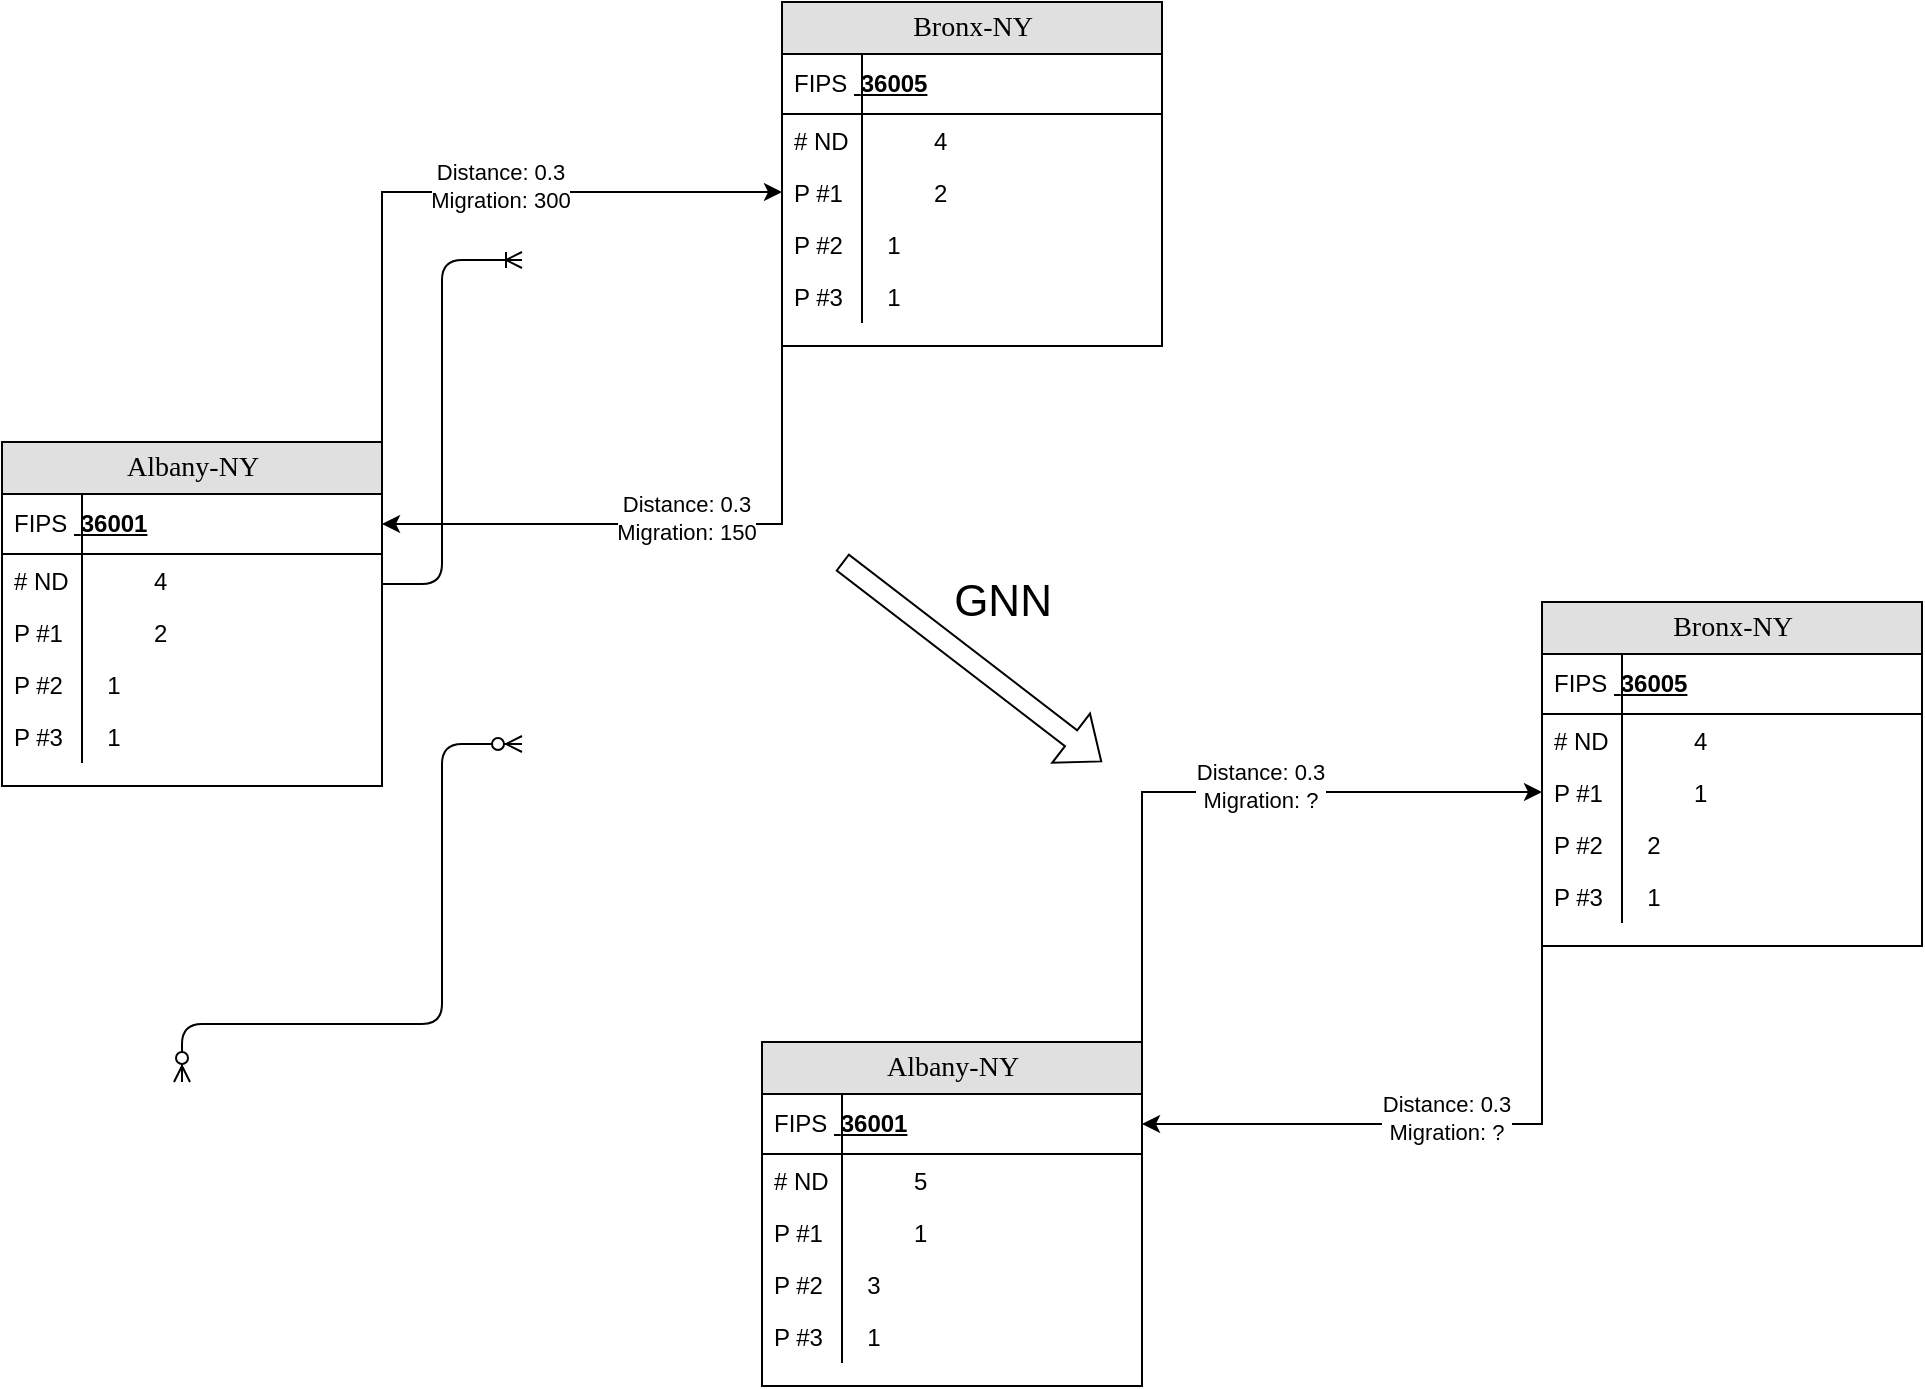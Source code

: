 <mxfile version="20.6.0" type="github">
  <diagram name="Page-1" id="e56a1550-8fbb-45ad-956c-1786394a9013">
    <mxGraphModel dx="1261" dy="819" grid="1" gridSize="10" guides="1" tooltips="1" connect="1" arrows="1" fold="1" page="1" pageScale="1" pageWidth="1100" pageHeight="850" background="none" math="0" shadow="0">
      <root>
        <mxCell id="0" />
        <mxCell id="1" parent="0" />
        <mxCell id="2e49270ec7c68f3f-55" value="" style="edgeStyle=orthogonalEdgeStyle;html=1;endArrow=ERoneToMany;startArrow=ERmandOne;labelBackgroundColor=none;fontFamily=Verdana;fontSize=14;entryX=0;entryY=0.5;exitX=0;exitY=0.5;" parent="1" source="2e49270ec7c68f3f-20" edge="1">
          <mxGeometry width="100" height="100" relative="1" as="geometry">
            <mxPoint x="100" y="430" as="sourcePoint" />
            <mxPoint x="290" y="239.0" as="targetPoint" />
            <Array as="points">
              <mxPoint x="250" y="401" />
              <mxPoint x="250" y="239" />
            </Array>
          </mxGeometry>
        </mxCell>
        <mxCell id="2e49270ec7c68f3f-56" value="" style="edgeStyle=orthogonalEdgeStyle;html=1;endArrow=ERzeroToMany;endFill=1;startArrow=ERzeroToMany;labelBackgroundColor=none;fontFamily=Verdana;fontSize=14;entryX=0;entryY=0.5;exitX=0;exitY=0.5;" parent="1" source="2e49270ec7c68f3f-49" edge="1">
          <mxGeometry width="100" height="100" relative="1" as="geometry">
            <mxPoint x="120" y="650" as="sourcePoint" />
            <mxPoint x="290" y="481.0" as="targetPoint" />
            <Array as="points">
              <mxPoint x="250" y="621" />
              <mxPoint x="250" y="481" />
            </Array>
          </mxGeometry>
        </mxCell>
        <mxCell id="WMOO4Ndq6id0mULD-ec7-13" style="edgeStyle=orthogonalEdgeStyle;rounded=0;orthogonalLoop=1;jettySize=auto;html=1;exitX=1;exitY=0;exitDx=0;exitDy=0;entryX=0;entryY=0.5;entryDx=0;entryDy=0;" edge="1" parent="1" source="2e49270ec7c68f3f-80" target="WMOO4Ndq6id0mULD-ec7-7">
          <mxGeometry relative="1" as="geometry" />
        </mxCell>
        <mxCell id="WMOO4Ndq6id0mULD-ec7-14" value="Distance: 0.3&lt;br&gt;Migration: 300" style="edgeLabel;html=1;align=center;verticalAlign=middle;resizable=0;points=[];" vertex="1" connectable="0" parent="WMOO4Ndq6id0mULD-ec7-13">
          <mxGeometry x="0.135" y="3" relative="1" as="geometry">
            <mxPoint x="-1" as="offset" />
          </mxGeometry>
        </mxCell>
        <mxCell id="2e49270ec7c68f3f-80" value="Albany-NY" style="swimlane;html=1;fontStyle=0;childLayout=stackLayout;horizontal=1;startSize=26;fillColor=#e0e0e0;horizontalStack=0;resizeParent=1;resizeLast=0;collapsible=1;marginBottom=0;swimlaneFillColor=#ffffff;align=center;rounded=0;shadow=0;comic=0;labelBackgroundColor=none;strokeWidth=1;fontFamily=Verdana;fontSize=14" parent="1" vertex="1">
          <mxGeometry x="30" y="330" width="190" height="172" as="geometry" />
        </mxCell>
        <mxCell id="2e49270ec7c68f3f-81" value="&lt;span style=&quot;white-space: pre;&quot;&gt;	&lt;/span&gt;36001" style="shape=partialRectangle;top=0;left=0;right=0;bottom=1;html=1;align=left;verticalAlign=middle;fillColor=none;spacingLeft=34;spacingRight=4;whiteSpace=wrap;overflow=hidden;rotatable=0;points=[[0,0.5],[1,0.5]];portConstraint=eastwest;dropTarget=0;fontStyle=5;" parent="2e49270ec7c68f3f-80" vertex="1">
          <mxGeometry y="26" width="190" height="30" as="geometry" />
        </mxCell>
        <mxCell id="2e49270ec7c68f3f-82" value="FIPS" style="shape=partialRectangle;top=0;left=0;bottom=0;html=1;fillColor=none;align=left;verticalAlign=middle;spacingLeft=4;spacingRight=4;whiteSpace=wrap;overflow=hidden;rotatable=0;points=[];portConstraint=eastwest;part=1;" parent="2e49270ec7c68f3f-81" vertex="1" connectable="0">
          <mxGeometry width="40" height="30" as="geometry" />
        </mxCell>
        <mxCell id="2e49270ec7c68f3f-83" value="&lt;blockquote style=&quot;margin: 0 0 0 40px; border: none; padding: 0px;&quot;&gt;4&lt;/blockquote&gt;" style="shape=partialRectangle;top=0;left=0;right=0;bottom=0;html=1;align=left;verticalAlign=top;fillColor=none;spacingLeft=34;spacingRight=4;whiteSpace=wrap;overflow=hidden;rotatable=0;points=[[0,0.5],[1,0.5]];portConstraint=eastwest;dropTarget=0;" parent="2e49270ec7c68f3f-80" vertex="1">
          <mxGeometry y="56" width="190" height="26" as="geometry" />
        </mxCell>
        <mxCell id="2e49270ec7c68f3f-84" value="# ND" style="shape=partialRectangle;top=0;left=0;bottom=0;html=1;fillColor=none;align=left;verticalAlign=top;spacingLeft=4;spacingRight=4;whiteSpace=wrap;overflow=hidden;rotatable=0;points=[];portConstraint=eastwest;part=1;" parent="2e49270ec7c68f3f-83" vertex="1" connectable="0">
          <mxGeometry width="40" height="26" as="geometry" />
        </mxCell>
        <mxCell id="2e49270ec7c68f3f-85" value="&lt;blockquote style=&quot;margin: 0 0 0 40px; border: none; padding: 0px;&quot;&gt;2&lt;/blockquote&gt;" style="shape=partialRectangle;top=0;left=0;right=0;bottom=0;html=1;align=left;verticalAlign=top;fillColor=none;spacingLeft=34;spacingRight=4;whiteSpace=wrap;overflow=hidden;rotatable=0;points=[[0,0.5],[1,0.5]];portConstraint=eastwest;dropTarget=0;" parent="2e49270ec7c68f3f-80" vertex="1">
          <mxGeometry y="82" width="190" height="26" as="geometry" />
        </mxCell>
        <mxCell id="2e49270ec7c68f3f-86" value="P #1" style="shape=partialRectangle;top=0;left=0;bottom=0;html=1;fillColor=none;align=left;verticalAlign=top;spacingLeft=4;spacingRight=4;whiteSpace=wrap;overflow=hidden;rotatable=0;points=[];portConstraint=eastwest;part=1;" parent="2e49270ec7c68f3f-85" vertex="1" connectable="0">
          <mxGeometry width="40" height="26" as="geometry" />
        </mxCell>
        <mxCell id="2e49270ec7c68f3f-87" value="&lt;span style=&quot;white-space: pre;&quot;&gt;	&lt;/span&gt;&amp;nbsp; &amp;nbsp; 1&lt;br&gt;&lt;span style=&quot;white-space: pre;&quot;&gt;&lt;/span&gt;" style="shape=partialRectangle;top=0;left=0;right=0;bottom=0;html=1;align=left;verticalAlign=top;fillColor=none;spacingLeft=34;spacingRight=4;whiteSpace=wrap;overflow=hidden;rotatable=0;points=[[0,0.5],[1,0.5]];portConstraint=eastwest;dropTarget=0;" parent="2e49270ec7c68f3f-80" vertex="1">
          <mxGeometry y="108" width="190" height="26" as="geometry" />
        </mxCell>
        <mxCell id="2e49270ec7c68f3f-88" value="P #2" style="shape=partialRectangle;top=0;left=0;bottom=0;html=1;fillColor=none;align=left;verticalAlign=top;spacingLeft=4;spacingRight=4;whiteSpace=wrap;overflow=hidden;rotatable=0;points=[];portConstraint=eastwest;part=1;" parent="2e49270ec7c68f3f-87" vertex="1" connectable="0">
          <mxGeometry width="40" height="26" as="geometry" />
        </mxCell>
        <mxCell id="2e49270ec7c68f3f-89" value="&lt;span style=&quot;white-space: pre;&quot;&gt;	&lt;/span&gt;&amp;nbsp; &amp;nbsp; 1" style="shape=partialRectangle;top=0;left=0;right=0;bottom=0;html=1;align=left;verticalAlign=top;fillColor=none;spacingLeft=34;spacingRight=4;whiteSpace=wrap;overflow=hidden;rotatable=0;points=[[0,0.5],[1,0.5]];portConstraint=eastwest;dropTarget=0;" parent="2e49270ec7c68f3f-80" vertex="1">
          <mxGeometry y="134" width="190" height="26" as="geometry" />
        </mxCell>
        <mxCell id="2e49270ec7c68f3f-90" value="P #3" style="shape=partialRectangle;top=0;left=0;bottom=0;html=1;fillColor=none;align=left;verticalAlign=top;spacingLeft=4;spacingRight=4;whiteSpace=wrap;overflow=hidden;rotatable=0;points=[];portConstraint=eastwest;part=1;" parent="2e49270ec7c68f3f-89" vertex="1" connectable="0">
          <mxGeometry width="40" height="26" as="geometry" />
        </mxCell>
        <mxCell id="WMOO4Ndq6id0mULD-ec7-15" style="edgeStyle=orthogonalEdgeStyle;rounded=0;orthogonalLoop=1;jettySize=auto;html=1;exitX=0;exitY=1;exitDx=0;exitDy=0;entryX=1;entryY=0.5;entryDx=0;entryDy=0;" edge="1" parent="1" source="WMOO4Ndq6id0mULD-ec7-2" target="2e49270ec7c68f3f-81">
          <mxGeometry relative="1" as="geometry" />
        </mxCell>
        <mxCell id="WMOO4Ndq6id0mULD-ec7-16" value="Distance: 0.3&lt;br&gt;Migration: 150" style="edgeLabel;html=1;align=center;verticalAlign=middle;resizable=0;points=[];" vertex="1" connectable="0" parent="WMOO4Ndq6id0mULD-ec7-15">
          <mxGeometry x="-0.043" y="-3" relative="1" as="geometry">
            <mxPoint x="1" as="offset" />
          </mxGeometry>
        </mxCell>
        <mxCell id="WMOO4Ndq6id0mULD-ec7-2" value="Bronx-NY" style="swimlane;html=1;fontStyle=0;childLayout=stackLayout;horizontal=1;startSize=26;fillColor=#e0e0e0;horizontalStack=0;resizeParent=1;resizeLast=0;collapsible=1;marginBottom=0;swimlaneFillColor=#ffffff;align=center;rounded=0;shadow=0;comic=0;labelBackgroundColor=none;strokeWidth=1;fontFamily=Verdana;fontSize=14" vertex="1" parent="1">
          <mxGeometry x="420" y="110" width="190" height="172" as="geometry" />
        </mxCell>
        <mxCell id="WMOO4Ndq6id0mULD-ec7-3" value="&lt;span style=&quot;white-space: pre;&quot;&gt;	&lt;/span&gt;36005" style="shape=partialRectangle;top=0;left=0;right=0;bottom=1;html=1;align=left;verticalAlign=middle;fillColor=none;spacingLeft=34;spacingRight=4;whiteSpace=wrap;overflow=hidden;rotatable=0;points=[[0,0.5],[1,0.5]];portConstraint=eastwest;dropTarget=0;fontStyle=5;" vertex="1" parent="WMOO4Ndq6id0mULD-ec7-2">
          <mxGeometry y="26" width="190" height="30" as="geometry" />
        </mxCell>
        <mxCell id="WMOO4Ndq6id0mULD-ec7-4" value="FIPS" style="shape=partialRectangle;top=0;left=0;bottom=0;html=1;fillColor=none;align=left;verticalAlign=middle;spacingLeft=4;spacingRight=4;whiteSpace=wrap;overflow=hidden;rotatable=0;points=[];portConstraint=eastwest;part=1;" vertex="1" connectable="0" parent="WMOO4Ndq6id0mULD-ec7-3">
          <mxGeometry width="40" height="30" as="geometry" />
        </mxCell>
        <mxCell id="WMOO4Ndq6id0mULD-ec7-5" value="&lt;blockquote style=&quot;margin: 0 0 0 40px; border: none; padding: 0px;&quot;&gt;4&lt;/blockquote&gt;" style="shape=partialRectangle;top=0;left=0;right=0;bottom=0;html=1;align=left;verticalAlign=top;fillColor=none;spacingLeft=34;spacingRight=4;whiteSpace=wrap;overflow=hidden;rotatable=0;points=[[0,0.5],[1,0.5]];portConstraint=eastwest;dropTarget=0;" vertex="1" parent="WMOO4Ndq6id0mULD-ec7-2">
          <mxGeometry y="56" width="190" height="26" as="geometry" />
        </mxCell>
        <mxCell id="WMOO4Ndq6id0mULD-ec7-6" value="# ND" style="shape=partialRectangle;top=0;left=0;bottom=0;html=1;fillColor=none;align=left;verticalAlign=top;spacingLeft=4;spacingRight=4;whiteSpace=wrap;overflow=hidden;rotatable=0;points=[];portConstraint=eastwest;part=1;" vertex="1" connectable="0" parent="WMOO4Ndq6id0mULD-ec7-5">
          <mxGeometry width="40" height="26" as="geometry" />
        </mxCell>
        <mxCell id="WMOO4Ndq6id0mULD-ec7-7" value="&lt;blockquote style=&quot;margin: 0 0 0 40px; border: none; padding: 0px;&quot;&gt;2&lt;/blockquote&gt;" style="shape=partialRectangle;top=0;left=0;right=0;bottom=0;html=1;align=left;verticalAlign=top;fillColor=none;spacingLeft=34;spacingRight=4;whiteSpace=wrap;overflow=hidden;rotatable=0;points=[[0,0.5],[1,0.5]];portConstraint=eastwest;dropTarget=0;" vertex="1" parent="WMOO4Ndq6id0mULD-ec7-2">
          <mxGeometry y="82" width="190" height="26" as="geometry" />
        </mxCell>
        <mxCell id="WMOO4Ndq6id0mULD-ec7-8" value="P #1" style="shape=partialRectangle;top=0;left=0;bottom=0;html=1;fillColor=none;align=left;verticalAlign=top;spacingLeft=4;spacingRight=4;whiteSpace=wrap;overflow=hidden;rotatable=0;points=[];portConstraint=eastwest;part=1;" vertex="1" connectable="0" parent="WMOO4Ndq6id0mULD-ec7-7">
          <mxGeometry width="40" height="26" as="geometry" />
        </mxCell>
        <mxCell id="WMOO4Ndq6id0mULD-ec7-9" value="&lt;span style=&quot;white-space: pre;&quot;&gt;	&lt;/span&gt;&amp;nbsp; &amp;nbsp; 1&lt;br&gt;&lt;span style=&quot;white-space: pre;&quot;&gt;&lt;/span&gt;" style="shape=partialRectangle;top=0;left=0;right=0;bottom=0;html=1;align=left;verticalAlign=top;fillColor=none;spacingLeft=34;spacingRight=4;whiteSpace=wrap;overflow=hidden;rotatable=0;points=[[0,0.5],[1,0.5]];portConstraint=eastwest;dropTarget=0;" vertex="1" parent="WMOO4Ndq6id0mULD-ec7-2">
          <mxGeometry y="108" width="190" height="26" as="geometry" />
        </mxCell>
        <mxCell id="WMOO4Ndq6id0mULD-ec7-10" value="P #2" style="shape=partialRectangle;top=0;left=0;bottom=0;html=1;fillColor=none;align=left;verticalAlign=top;spacingLeft=4;spacingRight=4;whiteSpace=wrap;overflow=hidden;rotatable=0;points=[];portConstraint=eastwest;part=1;" vertex="1" connectable="0" parent="WMOO4Ndq6id0mULD-ec7-9">
          <mxGeometry width="40" height="26" as="geometry" />
        </mxCell>
        <mxCell id="WMOO4Ndq6id0mULD-ec7-11" value="&lt;span style=&quot;white-space: pre;&quot;&gt;	&lt;/span&gt;&amp;nbsp; &amp;nbsp; 1" style="shape=partialRectangle;top=0;left=0;right=0;bottom=0;html=1;align=left;verticalAlign=top;fillColor=none;spacingLeft=34;spacingRight=4;whiteSpace=wrap;overflow=hidden;rotatable=0;points=[[0,0.5],[1,0.5]];portConstraint=eastwest;dropTarget=0;" vertex="1" parent="WMOO4Ndq6id0mULD-ec7-2">
          <mxGeometry y="134" width="190" height="26" as="geometry" />
        </mxCell>
        <mxCell id="WMOO4Ndq6id0mULD-ec7-12" value="P #3" style="shape=partialRectangle;top=0;left=0;bottom=0;html=1;fillColor=none;align=left;verticalAlign=top;spacingLeft=4;spacingRight=4;whiteSpace=wrap;overflow=hidden;rotatable=0;points=[];portConstraint=eastwest;part=1;" vertex="1" connectable="0" parent="WMOO4Ndq6id0mULD-ec7-11">
          <mxGeometry width="40" height="26" as="geometry" />
        </mxCell>
        <mxCell id="WMOO4Ndq6id0mULD-ec7-17" style="edgeStyle=orthogonalEdgeStyle;rounded=0;orthogonalLoop=1;jettySize=auto;html=1;exitX=1;exitY=0;exitDx=0;exitDy=0;entryX=0;entryY=0.5;entryDx=0;entryDy=0;" edge="1" parent="1" source="WMOO4Ndq6id0mULD-ec7-19" target="WMOO4Ndq6id0mULD-ec7-37">
          <mxGeometry relative="1" as="geometry" />
        </mxCell>
        <mxCell id="WMOO4Ndq6id0mULD-ec7-18" value="Distance: 0.3&lt;br&gt;Migration: ?" style="edgeLabel;html=1;align=center;verticalAlign=middle;resizable=0;points=[];" vertex="1" connectable="0" parent="WMOO4Ndq6id0mULD-ec7-17">
          <mxGeometry x="0.135" y="3" relative="1" as="geometry">
            <mxPoint x="-1" as="offset" />
          </mxGeometry>
        </mxCell>
        <mxCell id="WMOO4Ndq6id0mULD-ec7-19" value="Albany-NY" style="swimlane;html=1;fontStyle=0;childLayout=stackLayout;horizontal=1;startSize=26;fillColor=#e0e0e0;horizontalStack=0;resizeParent=1;resizeLast=0;collapsible=1;marginBottom=0;swimlaneFillColor=#ffffff;align=center;rounded=0;shadow=0;comic=0;labelBackgroundColor=none;strokeWidth=1;fontFamily=Verdana;fontSize=14" vertex="1" parent="1">
          <mxGeometry x="410" y="630" width="190" height="172" as="geometry" />
        </mxCell>
        <mxCell id="WMOO4Ndq6id0mULD-ec7-20" value="&lt;span style=&quot;white-space: pre;&quot;&gt;	&lt;/span&gt;36001" style="shape=partialRectangle;top=0;left=0;right=0;bottom=1;html=1;align=left;verticalAlign=middle;fillColor=none;spacingLeft=34;spacingRight=4;whiteSpace=wrap;overflow=hidden;rotatable=0;points=[[0,0.5],[1,0.5]];portConstraint=eastwest;dropTarget=0;fontStyle=5;" vertex="1" parent="WMOO4Ndq6id0mULD-ec7-19">
          <mxGeometry y="26" width="190" height="30" as="geometry" />
        </mxCell>
        <mxCell id="WMOO4Ndq6id0mULD-ec7-21" value="FIPS" style="shape=partialRectangle;top=0;left=0;bottom=0;html=1;fillColor=none;align=left;verticalAlign=middle;spacingLeft=4;spacingRight=4;whiteSpace=wrap;overflow=hidden;rotatable=0;points=[];portConstraint=eastwest;part=1;" vertex="1" connectable="0" parent="WMOO4Ndq6id0mULD-ec7-20">
          <mxGeometry width="40" height="30" as="geometry" />
        </mxCell>
        <mxCell id="WMOO4Ndq6id0mULD-ec7-22" value="&lt;blockquote style=&quot;margin: 0 0 0 40px; border: none; padding: 0px;&quot;&gt;5&lt;/blockquote&gt;" style="shape=partialRectangle;top=0;left=0;right=0;bottom=0;html=1;align=left;verticalAlign=top;fillColor=none;spacingLeft=34;spacingRight=4;whiteSpace=wrap;overflow=hidden;rotatable=0;points=[[0,0.5],[1,0.5]];portConstraint=eastwest;dropTarget=0;" vertex="1" parent="WMOO4Ndq6id0mULD-ec7-19">
          <mxGeometry y="56" width="190" height="26" as="geometry" />
        </mxCell>
        <mxCell id="WMOO4Ndq6id0mULD-ec7-23" value="# ND" style="shape=partialRectangle;top=0;left=0;bottom=0;html=1;fillColor=none;align=left;verticalAlign=top;spacingLeft=4;spacingRight=4;whiteSpace=wrap;overflow=hidden;rotatable=0;points=[];portConstraint=eastwest;part=1;" vertex="1" connectable="0" parent="WMOO4Ndq6id0mULD-ec7-22">
          <mxGeometry width="40" height="26" as="geometry" />
        </mxCell>
        <mxCell id="WMOO4Ndq6id0mULD-ec7-24" value="&lt;blockquote style=&quot;margin: 0 0 0 40px; border: none; padding: 0px;&quot;&gt;1&lt;/blockquote&gt;" style="shape=partialRectangle;top=0;left=0;right=0;bottom=0;html=1;align=left;verticalAlign=top;fillColor=none;spacingLeft=34;spacingRight=4;whiteSpace=wrap;overflow=hidden;rotatable=0;points=[[0,0.5],[1,0.5]];portConstraint=eastwest;dropTarget=0;" vertex="1" parent="WMOO4Ndq6id0mULD-ec7-19">
          <mxGeometry y="82" width="190" height="26" as="geometry" />
        </mxCell>
        <mxCell id="WMOO4Ndq6id0mULD-ec7-25" value="P #1" style="shape=partialRectangle;top=0;left=0;bottom=0;html=1;fillColor=none;align=left;verticalAlign=top;spacingLeft=4;spacingRight=4;whiteSpace=wrap;overflow=hidden;rotatable=0;points=[];portConstraint=eastwest;part=1;" vertex="1" connectable="0" parent="WMOO4Ndq6id0mULD-ec7-24">
          <mxGeometry width="40" height="26" as="geometry" />
        </mxCell>
        <mxCell id="WMOO4Ndq6id0mULD-ec7-26" value="&lt;span style=&quot;white-space: pre;&quot;&gt;	&lt;/span&gt;&amp;nbsp; &amp;nbsp; 3&lt;br&gt;&lt;span style=&quot;white-space: pre;&quot;&gt;&lt;/span&gt;" style="shape=partialRectangle;top=0;left=0;right=0;bottom=0;html=1;align=left;verticalAlign=top;fillColor=none;spacingLeft=34;spacingRight=4;whiteSpace=wrap;overflow=hidden;rotatable=0;points=[[0,0.5],[1,0.5]];portConstraint=eastwest;dropTarget=0;" vertex="1" parent="WMOO4Ndq6id0mULD-ec7-19">
          <mxGeometry y="108" width="190" height="26" as="geometry" />
        </mxCell>
        <mxCell id="WMOO4Ndq6id0mULD-ec7-27" value="P #2" style="shape=partialRectangle;top=0;left=0;bottom=0;html=1;fillColor=none;align=left;verticalAlign=top;spacingLeft=4;spacingRight=4;whiteSpace=wrap;overflow=hidden;rotatable=0;points=[];portConstraint=eastwest;part=1;" vertex="1" connectable="0" parent="WMOO4Ndq6id0mULD-ec7-26">
          <mxGeometry width="40" height="26" as="geometry" />
        </mxCell>
        <mxCell id="WMOO4Ndq6id0mULD-ec7-28" value="&lt;span style=&quot;white-space: pre;&quot;&gt;	&lt;/span&gt;&amp;nbsp; &amp;nbsp; 1" style="shape=partialRectangle;top=0;left=0;right=0;bottom=0;html=1;align=left;verticalAlign=top;fillColor=none;spacingLeft=34;spacingRight=4;whiteSpace=wrap;overflow=hidden;rotatable=0;points=[[0,0.5],[1,0.5]];portConstraint=eastwest;dropTarget=0;" vertex="1" parent="WMOO4Ndq6id0mULD-ec7-19">
          <mxGeometry y="134" width="190" height="26" as="geometry" />
        </mxCell>
        <mxCell id="WMOO4Ndq6id0mULD-ec7-29" value="P #3" style="shape=partialRectangle;top=0;left=0;bottom=0;html=1;fillColor=none;align=left;verticalAlign=top;spacingLeft=4;spacingRight=4;whiteSpace=wrap;overflow=hidden;rotatable=0;points=[];portConstraint=eastwest;part=1;" vertex="1" connectable="0" parent="WMOO4Ndq6id0mULD-ec7-28">
          <mxGeometry width="40" height="26" as="geometry" />
        </mxCell>
        <mxCell id="WMOO4Ndq6id0mULD-ec7-30" style="edgeStyle=orthogonalEdgeStyle;rounded=0;orthogonalLoop=1;jettySize=auto;html=1;exitX=0;exitY=1;exitDx=0;exitDy=0;entryX=1;entryY=0.5;entryDx=0;entryDy=0;" edge="1" parent="1" source="WMOO4Ndq6id0mULD-ec7-32" target="WMOO4Ndq6id0mULD-ec7-20">
          <mxGeometry relative="1" as="geometry" />
        </mxCell>
        <mxCell id="WMOO4Ndq6id0mULD-ec7-31" value="Distance: 0.3&lt;br&gt;Migration: ?" style="edgeLabel;html=1;align=center;verticalAlign=middle;resizable=0;points=[];" vertex="1" connectable="0" parent="WMOO4Ndq6id0mULD-ec7-30">
          <mxGeometry x="-0.043" y="-3" relative="1" as="geometry">
            <mxPoint x="1" as="offset" />
          </mxGeometry>
        </mxCell>
        <mxCell id="WMOO4Ndq6id0mULD-ec7-32" value="Bronx-NY" style="swimlane;html=1;fontStyle=0;childLayout=stackLayout;horizontal=1;startSize=26;fillColor=#e0e0e0;horizontalStack=0;resizeParent=1;resizeLast=0;collapsible=1;marginBottom=0;swimlaneFillColor=#ffffff;align=center;rounded=0;shadow=0;comic=0;labelBackgroundColor=none;strokeWidth=1;fontFamily=Verdana;fontSize=14" vertex="1" parent="1">
          <mxGeometry x="800" y="410" width="190" height="172" as="geometry" />
        </mxCell>
        <mxCell id="WMOO4Ndq6id0mULD-ec7-33" value="&lt;span style=&quot;white-space: pre;&quot;&gt;	&lt;/span&gt;36005" style="shape=partialRectangle;top=0;left=0;right=0;bottom=1;html=1;align=left;verticalAlign=middle;fillColor=none;spacingLeft=34;spacingRight=4;whiteSpace=wrap;overflow=hidden;rotatable=0;points=[[0,0.5],[1,0.5]];portConstraint=eastwest;dropTarget=0;fontStyle=5;" vertex="1" parent="WMOO4Ndq6id0mULD-ec7-32">
          <mxGeometry y="26" width="190" height="30" as="geometry" />
        </mxCell>
        <mxCell id="WMOO4Ndq6id0mULD-ec7-34" value="FIPS" style="shape=partialRectangle;top=0;left=0;bottom=0;html=1;fillColor=none;align=left;verticalAlign=middle;spacingLeft=4;spacingRight=4;whiteSpace=wrap;overflow=hidden;rotatable=0;points=[];portConstraint=eastwest;part=1;" vertex="1" connectable="0" parent="WMOO4Ndq6id0mULD-ec7-33">
          <mxGeometry width="40" height="30" as="geometry" />
        </mxCell>
        <mxCell id="WMOO4Ndq6id0mULD-ec7-35" value="&lt;blockquote style=&quot;margin: 0 0 0 40px; border: none; padding: 0px;&quot;&gt;4&lt;/blockquote&gt;" style="shape=partialRectangle;top=0;left=0;right=0;bottom=0;html=1;align=left;verticalAlign=top;fillColor=none;spacingLeft=34;spacingRight=4;whiteSpace=wrap;overflow=hidden;rotatable=0;points=[[0,0.5],[1,0.5]];portConstraint=eastwest;dropTarget=0;" vertex="1" parent="WMOO4Ndq6id0mULD-ec7-32">
          <mxGeometry y="56" width="190" height="26" as="geometry" />
        </mxCell>
        <mxCell id="WMOO4Ndq6id0mULD-ec7-36" value="# ND" style="shape=partialRectangle;top=0;left=0;bottom=0;html=1;fillColor=none;align=left;verticalAlign=top;spacingLeft=4;spacingRight=4;whiteSpace=wrap;overflow=hidden;rotatable=0;points=[];portConstraint=eastwest;part=1;" vertex="1" connectable="0" parent="WMOO4Ndq6id0mULD-ec7-35">
          <mxGeometry width="40" height="26" as="geometry" />
        </mxCell>
        <mxCell id="WMOO4Ndq6id0mULD-ec7-37" value="&lt;blockquote style=&quot;margin: 0 0 0 40px; border: none; padding: 0px;&quot;&gt;1&lt;/blockquote&gt;" style="shape=partialRectangle;top=0;left=0;right=0;bottom=0;html=1;align=left;verticalAlign=top;fillColor=none;spacingLeft=34;spacingRight=4;whiteSpace=wrap;overflow=hidden;rotatable=0;points=[[0,0.5],[1,0.5]];portConstraint=eastwest;dropTarget=0;" vertex="1" parent="WMOO4Ndq6id0mULD-ec7-32">
          <mxGeometry y="82" width="190" height="26" as="geometry" />
        </mxCell>
        <mxCell id="WMOO4Ndq6id0mULD-ec7-38" value="P #1" style="shape=partialRectangle;top=0;left=0;bottom=0;html=1;fillColor=none;align=left;verticalAlign=top;spacingLeft=4;spacingRight=4;whiteSpace=wrap;overflow=hidden;rotatable=0;points=[];portConstraint=eastwest;part=1;" vertex="1" connectable="0" parent="WMOO4Ndq6id0mULD-ec7-37">
          <mxGeometry width="40" height="26" as="geometry" />
        </mxCell>
        <mxCell id="WMOO4Ndq6id0mULD-ec7-39" value="&lt;span style=&quot;white-space: pre;&quot;&gt;	&lt;/span&gt;&amp;nbsp; &amp;nbsp; 2&lt;br&gt;&lt;span style=&quot;white-space: pre;&quot;&gt;&lt;/span&gt;" style="shape=partialRectangle;top=0;left=0;right=0;bottom=0;html=1;align=left;verticalAlign=top;fillColor=none;spacingLeft=34;spacingRight=4;whiteSpace=wrap;overflow=hidden;rotatable=0;points=[[0,0.5],[1,0.5]];portConstraint=eastwest;dropTarget=0;" vertex="1" parent="WMOO4Ndq6id0mULD-ec7-32">
          <mxGeometry y="108" width="190" height="26" as="geometry" />
        </mxCell>
        <mxCell id="WMOO4Ndq6id0mULD-ec7-40" value="P #2" style="shape=partialRectangle;top=0;left=0;bottom=0;html=1;fillColor=none;align=left;verticalAlign=top;spacingLeft=4;spacingRight=4;whiteSpace=wrap;overflow=hidden;rotatable=0;points=[];portConstraint=eastwest;part=1;" vertex="1" connectable="0" parent="WMOO4Ndq6id0mULD-ec7-39">
          <mxGeometry width="40" height="26" as="geometry" />
        </mxCell>
        <mxCell id="WMOO4Ndq6id0mULD-ec7-41" value="&lt;span style=&quot;white-space: pre;&quot;&gt;	&lt;/span&gt;&amp;nbsp; &amp;nbsp; 1" style="shape=partialRectangle;top=0;left=0;right=0;bottom=0;html=1;align=left;verticalAlign=top;fillColor=none;spacingLeft=34;spacingRight=4;whiteSpace=wrap;overflow=hidden;rotatable=0;points=[[0,0.5],[1,0.5]];portConstraint=eastwest;dropTarget=0;" vertex="1" parent="WMOO4Ndq6id0mULD-ec7-32">
          <mxGeometry y="134" width="190" height="26" as="geometry" />
        </mxCell>
        <mxCell id="WMOO4Ndq6id0mULD-ec7-42" value="P #3" style="shape=partialRectangle;top=0;left=0;bottom=0;html=1;fillColor=none;align=left;verticalAlign=top;spacingLeft=4;spacingRight=4;whiteSpace=wrap;overflow=hidden;rotatable=0;points=[];portConstraint=eastwest;part=1;" vertex="1" connectable="0" parent="WMOO4Ndq6id0mULD-ec7-41">
          <mxGeometry width="40" height="26" as="geometry" />
        </mxCell>
        <mxCell id="WMOO4Ndq6id0mULD-ec7-43" value="" style="shape=flexArrow;endArrow=classic;html=1;rounded=0;" edge="1" parent="1">
          <mxGeometry width="50" height="50" relative="1" as="geometry">
            <mxPoint x="450" y="390" as="sourcePoint" />
            <mxPoint x="580" y="490" as="targetPoint" />
          </mxGeometry>
        </mxCell>
        <mxCell id="WMOO4Ndq6id0mULD-ec7-44" value="&lt;font style=&quot;font-size: 22px;&quot;&gt;GNN&lt;/font&gt;" style="edgeLabel;html=1;align=center;verticalAlign=middle;resizable=0;points=[];" vertex="1" connectable="0" parent="WMOO4Ndq6id0mULD-ec7-43">
          <mxGeometry x="-0.333" relative="1" as="geometry">
            <mxPoint x="37" y="-13" as="offset" />
          </mxGeometry>
        </mxCell>
      </root>
    </mxGraphModel>
  </diagram>
</mxfile>

